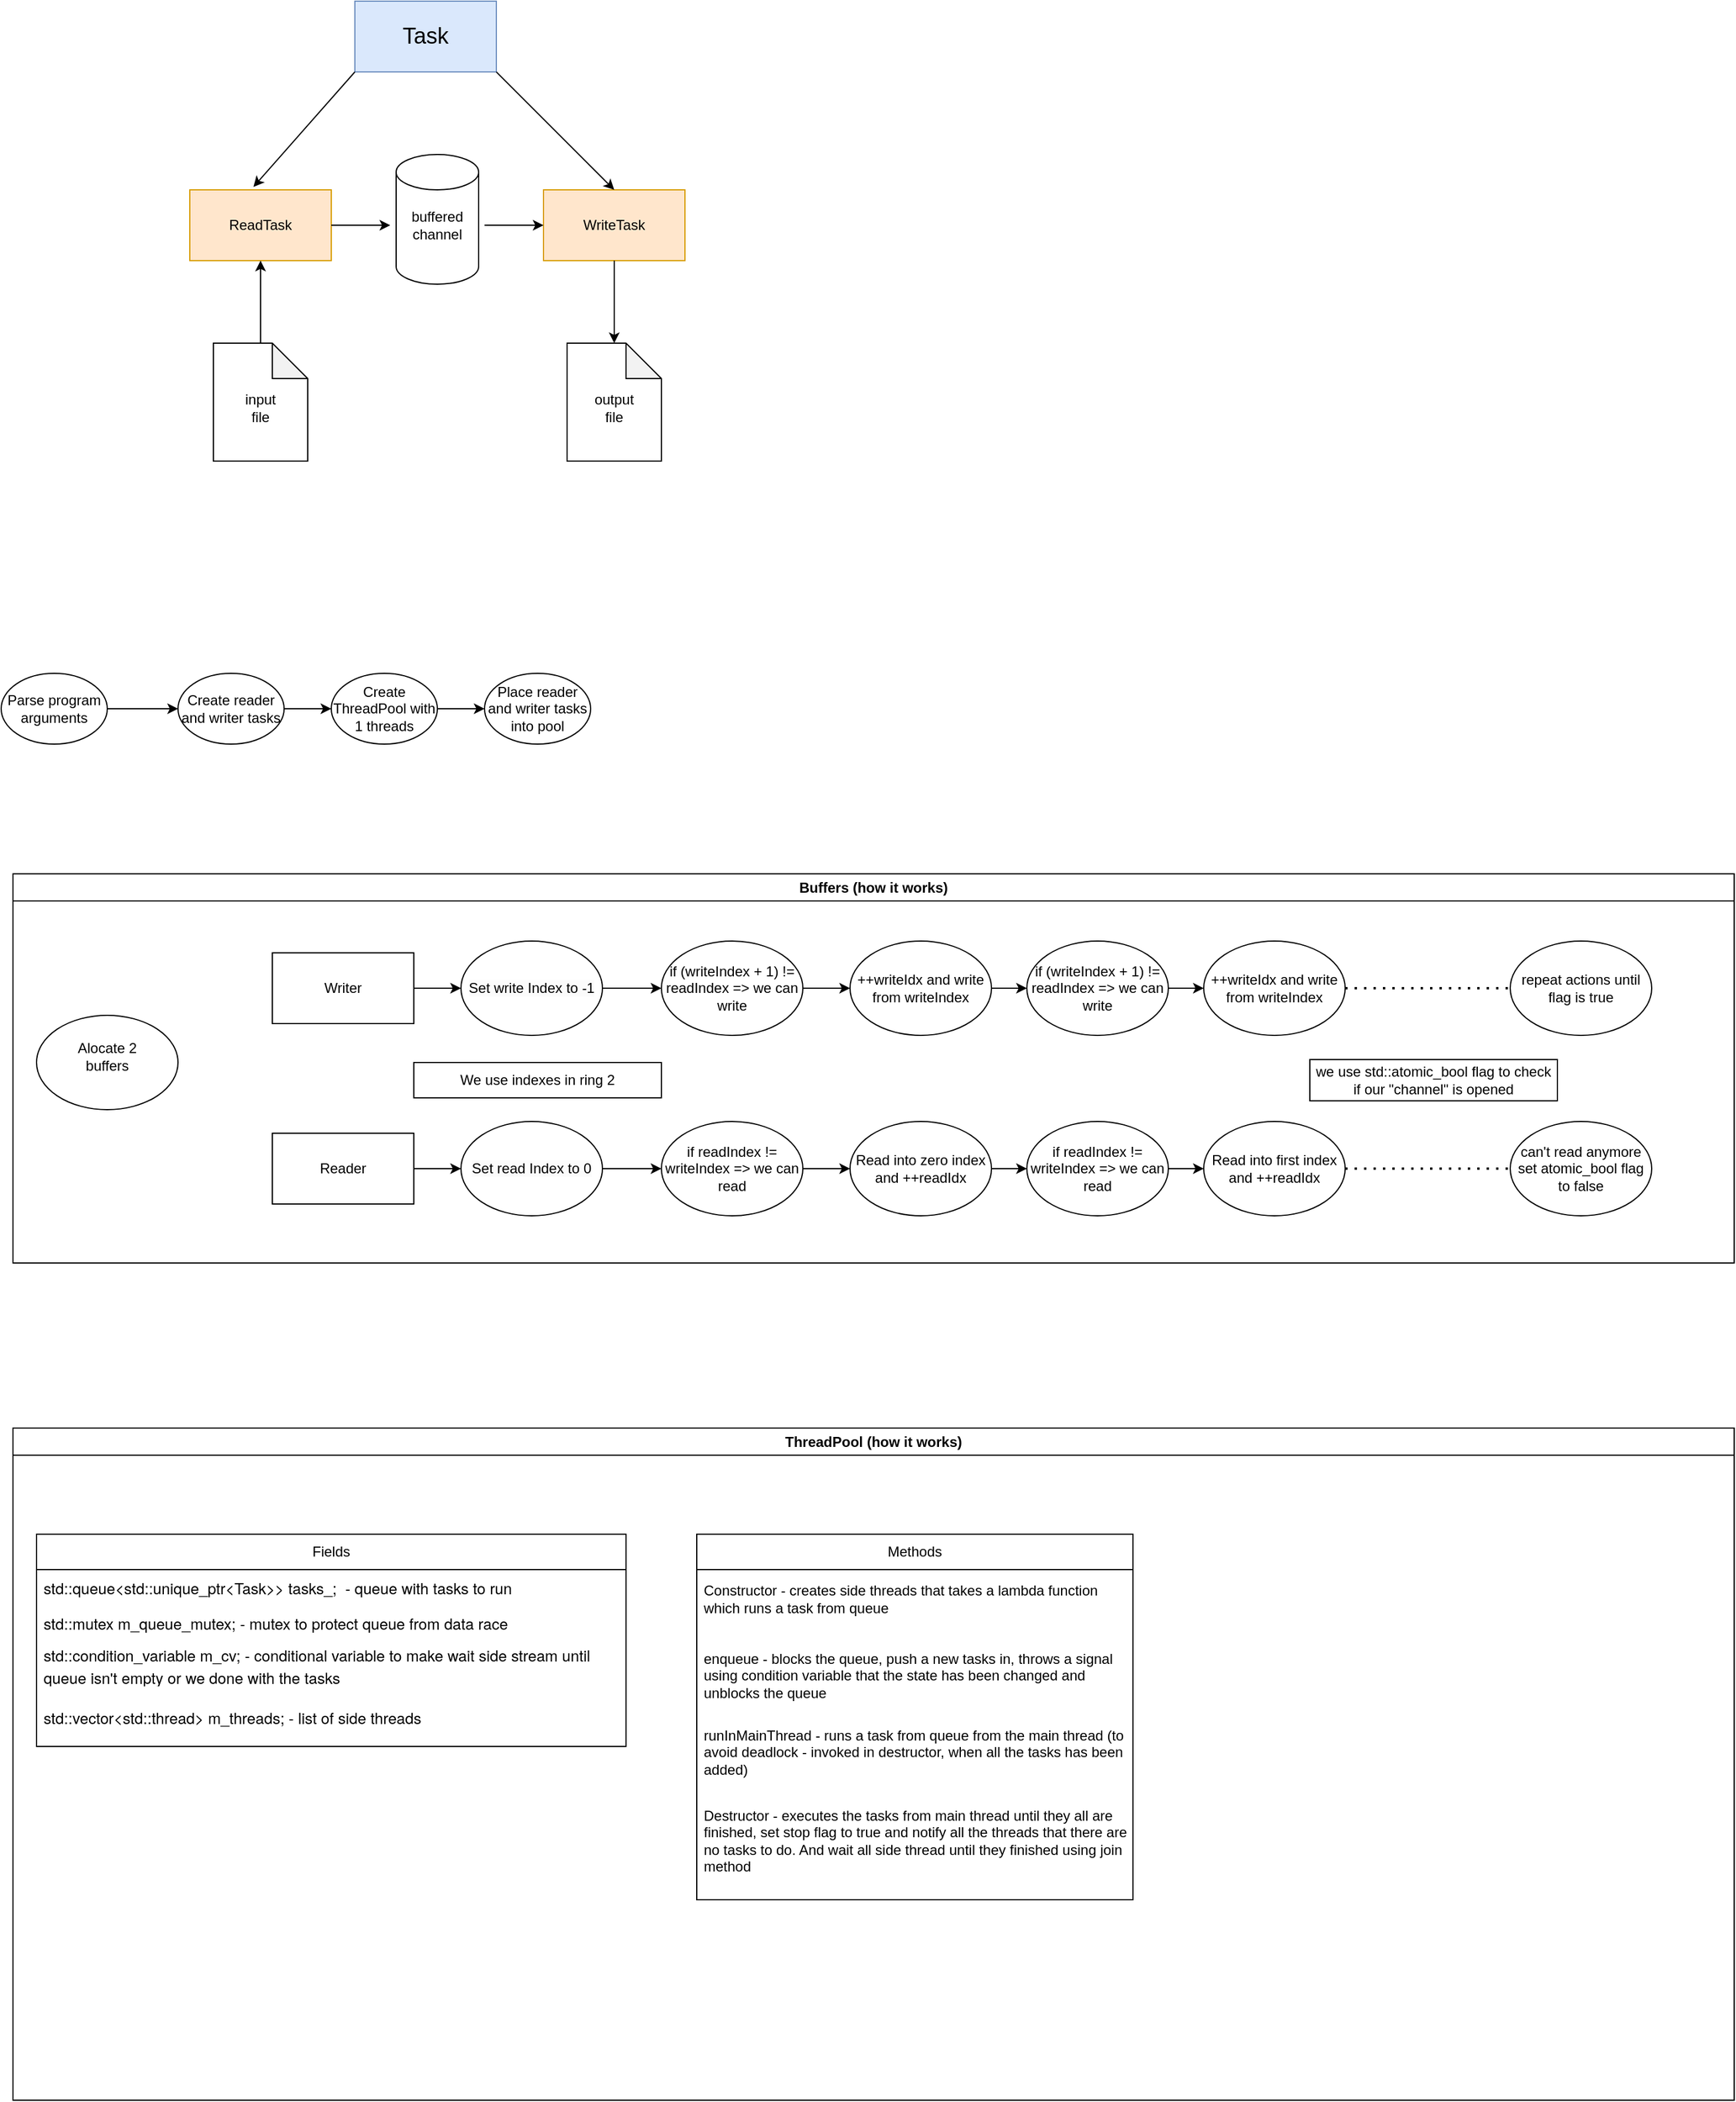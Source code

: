 <mxfile version="24.4.6" type="device">
  <diagram name="Страница — 1" id="SkSNhRLOka-fjrrQesQd">
    <mxGraphModel dx="1242" dy="820" grid="1" gridSize="10" guides="1" tooltips="1" connect="1" arrows="1" fold="1" page="1" pageScale="1" pageWidth="850" pageHeight="1100" math="0" shadow="0">
      <root>
        <mxCell id="0" />
        <mxCell id="1" parent="0" />
        <mxCell id="EEU7oIaIutK6_dGdKTLs-1" value="" style="rounded=0;whiteSpace=wrap;html=1;fillColor=#dae8fc;strokeColor=#6c8ebf;" parent="1" vertex="1">
          <mxGeometry x="320" y="240" width="120" height="60" as="geometry" />
        </mxCell>
        <mxCell id="EEU7oIaIutK6_dGdKTLs-2" value="&lt;font style=&quot;font-size: 19px;&quot;&gt;Task&lt;/font&gt;" style="text;html=1;align=center;verticalAlign=middle;whiteSpace=wrap;rounded=0;" parent="1" vertex="1">
          <mxGeometry x="350" y="255" width="60" height="30" as="geometry" />
        </mxCell>
        <mxCell id="EEU7oIaIutK6_dGdKTLs-3" value="" style="rounded=0;whiteSpace=wrap;html=1;fillColor=#ffe6cc;strokeColor=#d79b00;" parent="1" vertex="1">
          <mxGeometry x="180" y="400" width="120" height="60" as="geometry" />
        </mxCell>
        <mxCell id="EEU7oIaIutK6_dGdKTLs-4" value="" style="rounded=0;whiteSpace=wrap;html=1;fillColor=#ffe6cc;strokeColor=#d79b00;" parent="1" vertex="1">
          <mxGeometry x="480" y="400" width="120" height="60" as="geometry" />
        </mxCell>
        <mxCell id="EEU7oIaIutK6_dGdKTLs-5" value="" style="endArrow=classic;html=1;rounded=0;exitX=0;exitY=1;exitDx=0;exitDy=0;entryX=0.45;entryY=-0.042;entryDx=0;entryDy=0;entryPerimeter=0;" parent="1" source="EEU7oIaIutK6_dGdKTLs-1" target="EEU7oIaIutK6_dGdKTLs-3" edge="1">
          <mxGeometry width="50" height="50" relative="1" as="geometry">
            <mxPoint x="400" y="380" as="sourcePoint" />
            <mxPoint x="450" y="330" as="targetPoint" />
          </mxGeometry>
        </mxCell>
        <mxCell id="EEU7oIaIutK6_dGdKTLs-6" value="" style="endArrow=classic;html=1;rounded=0;exitX=1;exitY=1;exitDx=0;exitDy=0;entryX=0.5;entryY=0;entryDx=0;entryDy=0;" parent="1" source="EEU7oIaIutK6_dGdKTLs-1" target="EEU7oIaIutK6_dGdKTLs-4" edge="1">
          <mxGeometry width="50" height="50" relative="1" as="geometry">
            <mxPoint x="400" y="380" as="sourcePoint" />
            <mxPoint x="450" y="330" as="targetPoint" />
          </mxGeometry>
        </mxCell>
        <mxCell id="EEU7oIaIutK6_dGdKTLs-7" value="ReadTask" style="text;html=1;align=center;verticalAlign=middle;whiteSpace=wrap;rounded=0;" parent="1" vertex="1">
          <mxGeometry x="210" y="415" width="60" height="30" as="geometry" />
        </mxCell>
        <mxCell id="EEU7oIaIutK6_dGdKTLs-8" value="WriteTask" style="text;html=1;align=center;verticalAlign=middle;whiteSpace=wrap;rounded=0;" parent="1" vertex="1">
          <mxGeometry x="510" y="415" width="60" height="30" as="geometry" />
        </mxCell>
        <mxCell id="EEU7oIaIutK6_dGdKTLs-9" value="" style="shape=cylinder3;whiteSpace=wrap;html=1;boundedLbl=1;backgroundOutline=1;size=15;" parent="1" vertex="1">
          <mxGeometry x="355" y="370" width="70" height="110" as="geometry" />
        </mxCell>
        <mxCell id="EEU7oIaIutK6_dGdKTLs-11" value="buffered&lt;br&gt;channel" style="text;html=1;align=center;verticalAlign=middle;whiteSpace=wrap;rounded=0;" parent="1" vertex="1">
          <mxGeometry x="360" y="415" width="60" height="30" as="geometry" />
        </mxCell>
        <mxCell id="EEU7oIaIutK6_dGdKTLs-12" value="" style="endArrow=classic;html=1;rounded=0;exitX=1;exitY=0.5;exitDx=0;exitDy=0;" parent="1" source="EEU7oIaIutK6_dGdKTLs-3" edge="1">
          <mxGeometry width="50" height="50" relative="1" as="geometry">
            <mxPoint x="400" y="380" as="sourcePoint" />
            <mxPoint x="350" y="430" as="targetPoint" />
          </mxGeometry>
        </mxCell>
        <mxCell id="EEU7oIaIutK6_dGdKTLs-13" value="" style="endArrow=classic;html=1;rounded=0;entryX=0;entryY=0.5;entryDx=0;entryDy=0;" parent="1" target="EEU7oIaIutK6_dGdKTLs-4" edge="1">
          <mxGeometry width="50" height="50" relative="1" as="geometry">
            <mxPoint x="430" y="430" as="sourcePoint" />
            <mxPoint x="450" y="330" as="targetPoint" />
          </mxGeometry>
        </mxCell>
        <mxCell id="EEU7oIaIutK6_dGdKTLs-16" value="" style="shape=note;whiteSpace=wrap;html=1;backgroundOutline=1;darkOpacity=0.05;" parent="1" vertex="1">
          <mxGeometry x="200" y="530" width="80" height="100" as="geometry" />
        </mxCell>
        <mxCell id="EEU7oIaIutK6_dGdKTLs-17" value="" style="shape=note;whiteSpace=wrap;html=1;backgroundOutline=1;darkOpacity=0.05;" parent="1" vertex="1">
          <mxGeometry x="500" y="530" width="80" height="100" as="geometry" />
        </mxCell>
        <mxCell id="EEU7oIaIutK6_dGdKTLs-18" value="input&lt;br&gt;file" style="text;html=1;align=center;verticalAlign=middle;whiteSpace=wrap;rounded=0;" parent="1" vertex="1">
          <mxGeometry x="210" y="570" width="60" height="30" as="geometry" />
        </mxCell>
        <mxCell id="EEU7oIaIutK6_dGdKTLs-19" value="output&lt;br&gt;file" style="text;html=1;align=center;verticalAlign=middle;whiteSpace=wrap;rounded=0;" parent="1" vertex="1">
          <mxGeometry x="510" y="570" width="60" height="30" as="geometry" />
        </mxCell>
        <mxCell id="EEU7oIaIutK6_dGdKTLs-20" value="" style="endArrow=classic;html=1;rounded=0;exitX=0.5;exitY=0;exitDx=0;exitDy=0;exitPerimeter=0;entryX=0.5;entryY=1;entryDx=0;entryDy=0;" parent="1" source="EEU7oIaIutK6_dGdKTLs-16" target="EEU7oIaIutK6_dGdKTLs-3" edge="1">
          <mxGeometry width="50" height="50" relative="1" as="geometry">
            <mxPoint x="400" y="380" as="sourcePoint" />
            <mxPoint x="450" y="330" as="targetPoint" />
          </mxGeometry>
        </mxCell>
        <mxCell id="EEU7oIaIutK6_dGdKTLs-21" value="" style="endArrow=classic;html=1;rounded=0;exitX=0.5;exitY=1;exitDx=0;exitDy=0;entryX=0.5;entryY=0;entryDx=0;entryDy=0;entryPerimeter=0;" parent="1" source="EEU7oIaIutK6_dGdKTLs-4" target="EEU7oIaIutK6_dGdKTLs-17" edge="1">
          <mxGeometry width="50" height="50" relative="1" as="geometry">
            <mxPoint x="400" y="380" as="sourcePoint" />
            <mxPoint x="450" y="330" as="targetPoint" />
          </mxGeometry>
        </mxCell>
        <mxCell id="EEU7oIaIutK6_dGdKTLs-29" value="Parse program arguments" style="ellipse;whiteSpace=wrap;html=1;" parent="1" vertex="1">
          <mxGeometry x="20" y="810" width="90" height="60" as="geometry" />
        </mxCell>
        <mxCell id="EEU7oIaIutK6_dGdKTLs-30" value="" style="endArrow=classic;html=1;rounded=0;exitX=1;exitY=0.5;exitDx=0;exitDy=0;" parent="1" source="EEU7oIaIutK6_dGdKTLs-29" edge="1">
          <mxGeometry width="50" height="50" relative="1" as="geometry">
            <mxPoint x="430" y="700" as="sourcePoint" />
            <mxPoint x="170" y="840" as="targetPoint" />
          </mxGeometry>
        </mxCell>
        <mxCell id="EEU7oIaIutK6_dGdKTLs-31" value="Create reader and writer tasks" style="ellipse;whiteSpace=wrap;html=1;" parent="1" vertex="1">
          <mxGeometry x="170" y="810" width="90" height="60" as="geometry" />
        </mxCell>
        <mxCell id="EEU7oIaIutK6_dGdKTLs-32" value="Create ThreadPool with 1 threads" style="ellipse;whiteSpace=wrap;html=1;" parent="1" vertex="1">
          <mxGeometry x="300" y="810" width="90" height="60" as="geometry" />
        </mxCell>
        <mxCell id="EEU7oIaIutK6_dGdKTLs-33" value="" style="endArrow=classic;html=1;rounded=0;exitX=1;exitY=0.5;exitDx=0;exitDy=0;entryX=0;entryY=0.5;entryDx=0;entryDy=0;" parent="1" source="EEU7oIaIutK6_dGdKTLs-31" target="EEU7oIaIutK6_dGdKTLs-32" edge="1">
          <mxGeometry width="50" height="50" relative="1" as="geometry">
            <mxPoint x="430" y="700" as="sourcePoint" />
            <mxPoint x="480" y="650" as="targetPoint" />
          </mxGeometry>
        </mxCell>
        <mxCell id="EEU7oIaIutK6_dGdKTLs-35" value="Place reader and writer tasks into pool" style="ellipse;whiteSpace=wrap;html=1;" parent="1" vertex="1">
          <mxGeometry x="430" y="810" width="90" height="60" as="geometry" />
        </mxCell>
        <mxCell id="EEU7oIaIutK6_dGdKTLs-36" value="" style="endArrow=classic;html=1;rounded=0;exitX=1;exitY=0.5;exitDx=0;exitDy=0;entryX=0;entryY=0.5;entryDx=0;entryDy=0;" parent="1" source="EEU7oIaIutK6_dGdKTLs-32" target="EEU7oIaIutK6_dGdKTLs-35" edge="1">
          <mxGeometry width="50" height="50" relative="1" as="geometry">
            <mxPoint x="430" y="700" as="sourcePoint" />
            <mxPoint x="480" y="650" as="targetPoint" />
          </mxGeometry>
        </mxCell>
        <mxCell id="cOhIrpGmjhUG028zVPBy-2" value="Buffers (how it works)" style="swimlane;whiteSpace=wrap;html=1;" parent="1" vertex="1">
          <mxGeometry x="30" y="980" width="1460" height="330" as="geometry" />
        </mxCell>
        <mxCell id="cOhIrpGmjhUG028zVPBy-3" value="" style="ellipse;whiteSpace=wrap;html=1;" parent="cOhIrpGmjhUG028zVPBy-2" vertex="1">
          <mxGeometry x="20" y="120" width="120" height="80" as="geometry" />
        </mxCell>
        <mxCell id="cOhIrpGmjhUG028zVPBy-4" value="Alocate 2 buffers" style="text;html=1;align=center;verticalAlign=middle;whiteSpace=wrap;rounded=0;" parent="cOhIrpGmjhUG028zVPBy-2" vertex="1">
          <mxGeometry x="50" y="140" width="60" height="30" as="geometry" />
        </mxCell>
        <mxCell id="cOhIrpGmjhUG028zVPBy-6" value="Read into zero index and ++readIdx" style="ellipse;whiteSpace=wrap;html=1;" parent="cOhIrpGmjhUG028zVPBy-2" vertex="1">
          <mxGeometry x="710" y="210" width="120" height="80" as="geometry" />
        </mxCell>
        <mxCell id="cOhIrpGmjhUG028zVPBy-8" value="if (writeIndex + 1) != readIndex =&amp;gt; we can write" style="ellipse;whiteSpace=wrap;html=1;" parent="cOhIrpGmjhUG028zVPBy-2" vertex="1">
          <mxGeometry x="550" y="57" width="120" height="80" as="geometry" />
        </mxCell>
        <mxCell id="cOhIrpGmjhUG028zVPBy-11" value="Read into first index&lt;br&gt;and ++readIdx" style="ellipse;whiteSpace=wrap;html=1;" parent="cOhIrpGmjhUG028zVPBy-2" vertex="1">
          <mxGeometry x="1010" y="210" width="120" height="80" as="geometry" />
        </mxCell>
        <mxCell id="cOhIrpGmjhUG028zVPBy-16" value="Writer" style="rounded=0;whiteSpace=wrap;html=1;" parent="cOhIrpGmjhUG028zVPBy-2" vertex="1">
          <mxGeometry x="220" y="67" width="120" height="60" as="geometry" />
        </mxCell>
        <mxCell id="cOhIrpGmjhUG028zVPBy-17" value="Reader" style="rounded=0;whiteSpace=wrap;html=1;" parent="cOhIrpGmjhUG028zVPBy-2" vertex="1">
          <mxGeometry x="220" y="220" width="120" height="60" as="geometry" />
        </mxCell>
        <mxCell id="cOhIrpGmjhUG028zVPBy-18" value="&lt;meta charset=&quot;utf-8&quot;&gt;&lt;span style=&quot;color: rgb(0, 0, 0); font-family: Helvetica; font-size: 12px; font-style: normal; font-variant-ligatures: normal; font-variant-caps: normal; font-weight: 400; letter-spacing: normal; orphans: 2; text-align: center; text-indent: 0px; text-transform: none; widows: 2; word-spacing: 0px; -webkit-text-stroke-width: 0px; white-space: normal; background-color: rgb(251, 251, 251); text-decoration-thickness: initial; text-decoration-style: initial; text-decoration-color: initial; display: inline !important; float: none;&quot;&gt;Set write Index to -1&lt;/span&gt;" style="ellipse;whiteSpace=wrap;html=1;" parent="cOhIrpGmjhUG028zVPBy-2" vertex="1">
          <mxGeometry x="380" y="57" width="120" height="80" as="geometry" />
        </mxCell>
        <mxCell id="cOhIrpGmjhUG028zVPBy-20" value="&lt;meta charset=&quot;utf-8&quot;&gt;&lt;span style=&quot;color: rgb(0, 0, 0); font-family: Helvetica; font-size: 12px; font-style: normal; font-variant-ligatures: normal; font-variant-caps: normal; font-weight: 400; letter-spacing: normal; orphans: 2; text-align: center; text-indent: 0px; text-transform: none; widows: 2; word-spacing: 0px; -webkit-text-stroke-width: 0px; white-space: normal; background-color: rgb(251, 251, 251); text-decoration-thickness: initial; text-decoration-style: initial; text-decoration-color: initial; display: inline !important; float: none;&quot;&gt;Set read Index to 0&lt;/span&gt;" style="ellipse;whiteSpace=wrap;html=1;" parent="cOhIrpGmjhUG028zVPBy-2" vertex="1">
          <mxGeometry x="380" y="210" width="120" height="80" as="geometry" />
        </mxCell>
        <mxCell id="cOhIrpGmjhUG028zVPBy-22" value="++writeIdx and write from writeIndex" style="ellipse;whiteSpace=wrap;html=1;" parent="cOhIrpGmjhUG028zVPBy-2" vertex="1">
          <mxGeometry x="710" y="57" width="120" height="80" as="geometry" />
        </mxCell>
        <mxCell id="cOhIrpGmjhUG028zVPBy-23" value="We use indexes in ring 2" style="rounded=0;whiteSpace=wrap;html=1;" parent="cOhIrpGmjhUG028zVPBy-2" vertex="1">
          <mxGeometry x="340" y="160" width="210" height="30" as="geometry" />
        </mxCell>
        <mxCell id="cOhIrpGmjhUG028zVPBy-24" value="if readIndex != writeIndex =&amp;gt; we can read" style="ellipse;whiteSpace=wrap;html=1;" parent="cOhIrpGmjhUG028zVPBy-2" vertex="1">
          <mxGeometry x="550" y="210" width="120" height="80" as="geometry" />
        </mxCell>
        <mxCell id="cOhIrpGmjhUG028zVPBy-25" value="if readIndex != writeIndex =&amp;gt; we can read" style="ellipse;whiteSpace=wrap;html=1;" parent="cOhIrpGmjhUG028zVPBy-2" vertex="1">
          <mxGeometry x="860" y="210" width="120" height="80" as="geometry" />
        </mxCell>
        <mxCell id="cOhIrpGmjhUG028zVPBy-26" value="if (writeIndex + 1) != readIndex =&amp;gt; we can write" style="ellipse;whiteSpace=wrap;html=1;" parent="cOhIrpGmjhUG028zVPBy-2" vertex="1">
          <mxGeometry x="860" y="57" width="120" height="80" as="geometry" />
        </mxCell>
        <mxCell id="cOhIrpGmjhUG028zVPBy-27" value="++writeIdx and write from writeIndex" style="ellipse;whiteSpace=wrap;html=1;" parent="cOhIrpGmjhUG028zVPBy-2" vertex="1">
          <mxGeometry x="1010" y="57" width="120" height="80" as="geometry" />
        </mxCell>
        <mxCell id="cOhIrpGmjhUG028zVPBy-29" value="can&#39;t read anymore&lt;div&gt;set atomic_bool flag to false&lt;/div&gt;" style="ellipse;whiteSpace=wrap;html=1;" parent="cOhIrpGmjhUG028zVPBy-2" vertex="1">
          <mxGeometry x="1270" y="210" width="120" height="80" as="geometry" />
        </mxCell>
        <mxCell id="cOhIrpGmjhUG028zVPBy-31" value="repeat actions until flag is true" style="ellipse;whiteSpace=wrap;html=1;" parent="cOhIrpGmjhUG028zVPBy-2" vertex="1">
          <mxGeometry x="1270" y="57" width="120" height="80" as="geometry" />
        </mxCell>
        <mxCell id="cOhIrpGmjhUG028zVPBy-30" value="" style="endArrow=none;dashed=1;html=1;dashPattern=1 3;strokeWidth=2;rounded=0;exitX=1;exitY=0.5;exitDx=0;exitDy=0;" parent="cOhIrpGmjhUG028zVPBy-2" source="cOhIrpGmjhUG028zVPBy-27" target="cOhIrpGmjhUG028zVPBy-31" edge="1">
          <mxGeometry width="50" height="50" relative="1" as="geometry">
            <mxPoint x="810" as="sourcePoint" />
            <mxPoint x="1250" y="100" as="targetPoint" />
          </mxGeometry>
        </mxCell>
        <mxCell id="cOhIrpGmjhUG028zVPBy-28" value="" style="endArrow=none;dashed=1;html=1;dashPattern=1 3;strokeWidth=2;rounded=0;exitX=1;exitY=0.5;exitDx=0;exitDy=0;entryX=0;entryY=0.5;entryDx=0;entryDy=0;" parent="cOhIrpGmjhUG028zVPBy-2" source="cOhIrpGmjhUG028zVPBy-11" target="cOhIrpGmjhUG028zVPBy-29" edge="1">
          <mxGeometry width="50" height="50" relative="1" as="geometry">
            <mxPoint x="810" as="sourcePoint" />
            <mxPoint x="1250" y="250" as="targetPoint" />
          </mxGeometry>
        </mxCell>
        <mxCell id="cOhIrpGmjhUG028zVPBy-33" value="we use std::atomic_bool flag to check if our &quot;channel&quot; is opened" style="rounded=0;whiteSpace=wrap;html=1;" parent="cOhIrpGmjhUG028zVPBy-2" vertex="1">
          <mxGeometry x="1100" y="157.5" width="210" height="35" as="geometry" />
        </mxCell>
        <mxCell id="7YjA_8oUVK1u_7pSFM_u-2" value="" style="endArrow=classic;html=1;rounded=0;exitX=1;exitY=0.5;exitDx=0;exitDy=0;" edge="1" parent="cOhIrpGmjhUG028zVPBy-2" source="cOhIrpGmjhUG028zVPBy-17" target="cOhIrpGmjhUG028zVPBy-20">
          <mxGeometry width="50" height="50" relative="1" as="geometry">
            <mxPoint x="490" y="440" as="sourcePoint" />
            <mxPoint x="540" y="390" as="targetPoint" />
          </mxGeometry>
        </mxCell>
        <mxCell id="7YjA_8oUVK1u_7pSFM_u-3" value="" style="endArrow=classic;html=1;rounded=0;exitX=1;exitY=0.5;exitDx=0;exitDy=0;entryX=0;entryY=0.5;entryDx=0;entryDy=0;" edge="1" parent="cOhIrpGmjhUG028zVPBy-2" source="cOhIrpGmjhUG028zVPBy-16" target="cOhIrpGmjhUG028zVPBy-18">
          <mxGeometry width="50" height="50" relative="1" as="geometry">
            <mxPoint x="490" y="440" as="sourcePoint" />
            <mxPoint x="540" y="390" as="targetPoint" />
          </mxGeometry>
        </mxCell>
        <mxCell id="7YjA_8oUVK1u_7pSFM_u-4" value="" style="endArrow=classic;html=1;rounded=0;exitX=1;exitY=0.5;exitDx=0;exitDy=0;entryX=0;entryY=0.5;entryDx=0;entryDy=0;" edge="1" parent="cOhIrpGmjhUG028zVPBy-2" source="cOhIrpGmjhUG028zVPBy-20" target="cOhIrpGmjhUG028zVPBy-24">
          <mxGeometry width="50" height="50" relative="1" as="geometry">
            <mxPoint x="490" y="440" as="sourcePoint" />
            <mxPoint x="540" y="390" as="targetPoint" />
          </mxGeometry>
        </mxCell>
        <mxCell id="7YjA_8oUVK1u_7pSFM_u-5" value="" style="endArrow=classic;html=1;rounded=0;exitX=1;exitY=0.5;exitDx=0;exitDy=0;entryX=0;entryY=0.5;entryDx=0;entryDy=0;" edge="1" parent="cOhIrpGmjhUG028zVPBy-2" source="cOhIrpGmjhUG028zVPBy-18" target="cOhIrpGmjhUG028zVPBy-8">
          <mxGeometry width="50" height="50" relative="1" as="geometry">
            <mxPoint x="490" y="440" as="sourcePoint" />
            <mxPoint x="540" y="390" as="targetPoint" />
          </mxGeometry>
        </mxCell>
        <mxCell id="7YjA_8oUVK1u_7pSFM_u-6" value="" style="endArrow=classic;html=1;rounded=0;exitX=1;exitY=0.5;exitDx=0;exitDy=0;entryX=0;entryY=0.5;entryDx=0;entryDy=0;" edge="1" parent="cOhIrpGmjhUG028zVPBy-2" source="cOhIrpGmjhUG028zVPBy-24" target="cOhIrpGmjhUG028zVPBy-6">
          <mxGeometry width="50" height="50" relative="1" as="geometry">
            <mxPoint x="490" y="440" as="sourcePoint" />
            <mxPoint x="540" y="390" as="targetPoint" />
          </mxGeometry>
        </mxCell>
        <mxCell id="7YjA_8oUVK1u_7pSFM_u-7" value="" style="endArrow=classic;html=1;rounded=0;exitX=1;exitY=0.5;exitDx=0;exitDy=0;entryX=0;entryY=0.5;entryDx=0;entryDy=0;" edge="1" parent="cOhIrpGmjhUG028zVPBy-2" source="cOhIrpGmjhUG028zVPBy-8" target="cOhIrpGmjhUG028zVPBy-22">
          <mxGeometry width="50" height="50" relative="1" as="geometry">
            <mxPoint x="490" y="440" as="sourcePoint" />
            <mxPoint x="540" y="390" as="targetPoint" />
          </mxGeometry>
        </mxCell>
        <mxCell id="7YjA_8oUVK1u_7pSFM_u-8" value="" style="endArrow=classic;html=1;rounded=0;exitX=1;exitY=0.5;exitDx=0;exitDy=0;entryX=0;entryY=0.5;entryDx=0;entryDy=0;" edge="1" parent="cOhIrpGmjhUG028zVPBy-2" source="cOhIrpGmjhUG028zVPBy-6" target="cOhIrpGmjhUG028zVPBy-25">
          <mxGeometry width="50" height="50" relative="1" as="geometry">
            <mxPoint x="490" y="440" as="sourcePoint" />
            <mxPoint x="540" y="390" as="targetPoint" />
          </mxGeometry>
        </mxCell>
        <mxCell id="7YjA_8oUVK1u_7pSFM_u-9" value="" style="endArrow=classic;html=1;rounded=0;exitX=1;exitY=0.5;exitDx=0;exitDy=0;entryX=0;entryY=0.5;entryDx=0;entryDy=0;" edge="1" parent="cOhIrpGmjhUG028zVPBy-2" source="cOhIrpGmjhUG028zVPBy-25" target="cOhIrpGmjhUG028zVPBy-11">
          <mxGeometry width="50" height="50" relative="1" as="geometry">
            <mxPoint x="490" y="440" as="sourcePoint" />
            <mxPoint x="540" y="390" as="targetPoint" />
          </mxGeometry>
        </mxCell>
        <mxCell id="7YjA_8oUVK1u_7pSFM_u-10" value="" style="endArrow=classic;html=1;rounded=0;exitX=1;exitY=0.5;exitDx=0;exitDy=0;entryX=0;entryY=0.5;entryDx=0;entryDy=0;" edge="1" parent="cOhIrpGmjhUG028zVPBy-2" source="cOhIrpGmjhUG028zVPBy-22" target="cOhIrpGmjhUG028zVPBy-26">
          <mxGeometry width="50" height="50" relative="1" as="geometry">
            <mxPoint x="490" y="440" as="sourcePoint" />
            <mxPoint x="540" y="390" as="targetPoint" />
          </mxGeometry>
        </mxCell>
        <mxCell id="7YjA_8oUVK1u_7pSFM_u-11" value="" style="endArrow=classic;html=1;rounded=0;exitX=1;exitY=0.5;exitDx=0;exitDy=0;entryX=0;entryY=0.5;entryDx=0;entryDy=0;" edge="1" parent="cOhIrpGmjhUG028zVPBy-2" source="cOhIrpGmjhUG028zVPBy-26" target="cOhIrpGmjhUG028zVPBy-27">
          <mxGeometry width="50" height="50" relative="1" as="geometry">
            <mxPoint x="990" y="110" as="sourcePoint" />
            <mxPoint x="540" y="390" as="targetPoint" />
          </mxGeometry>
        </mxCell>
        <mxCell id="7YjA_8oUVK1u_7pSFM_u-1" value="ThreadPool (how it works)" style="swimlane;whiteSpace=wrap;html=1;" vertex="1" parent="1">
          <mxGeometry x="30" y="1450" width="1460" height="570" as="geometry" />
        </mxCell>
        <mxCell id="7YjA_8oUVK1u_7pSFM_u-14" value="Fields" style="swimlane;fontStyle=0;childLayout=stackLayout;horizontal=1;startSize=30;horizontalStack=0;resizeParent=1;resizeParentMax=0;resizeLast=0;collapsible=1;marginBottom=0;whiteSpace=wrap;html=1;" vertex="1" parent="7YjA_8oUVK1u_7pSFM_u-1">
          <mxGeometry x="20" y="90" width="500" height="180" as="geometry">
            <mxRectangle x="40" y="90" width="70" height="30" as="alternateBounds" />
          </mxGeometry>
        </mxCell>
        <mxCell id="7YjA_8oUVK1u_7pSFM_u-15" value="&lt;p style=&quot;margin: 0px; font-variant-numeric: normal; font-variant-east-asian: normal; font-variant-alternates: normal; font-kerning: auto; font-optical-sizing: auto; font-feature-settings: normal; font-variation-settings: normal; font-variant-position: normal; font-stretch: normal; font-size: 13px; line-height: normal; font-family: &amp;quot;Helvetica Neue&amp;quot;;&quot; class=&quot;p1&quot;&gt;std::queue&amp;lt;std::unique_ptr&amp;lt;Task&amp;gt;&amp;gt; tasks_;&amp;nbsp; - queue with tasks to run&lt;/p&gt;" style="text;strokeColor=none;fillColor=none;align=left;verticalAlign=middle;spacingLeft=4;spacingRight=4;overflow=hidden;points=[[0,0.5],[1,0.5]];portConstraint=eastwest;rotatable=0;whiteSpace=wrap;html=1;" vertex="1" parent="7YjA_8oUVK1u_7pSFM_u-14">
          <mxGeometry y="30" width="500" height="30" as="geometry" />
        </mxCell>
        <mxCell id="7YjA_8oUVK1u_7pSFM_u-16" value="&lt;p style=&quot;margin: 0px; font-variant-numeric: normal; font-variant-east-asian: normal; font-variant-alternates: normal; font-kerning: auto; font-optical-sizing: auto; font-feature-settings: normal; font-variation-settings: normal; font-variant-position: normal; font-stretch: normal; font-size: 13px; line-height: normal; font-family: &amp;quot;Helvetica Neue&amp;quot;;&quot; class=&quot;p1&quot;&gt;std::mutex m_queue_mutex; - mutex to protect queue from data race&lt;/p&gt;" style="text;strokeColor=none;fillColor=none;align=left;verticalAlign=middle;spacingLeft=4;spacingRight=4;overflow=hidden;points=[[0,0.5],[1,0.5]];portConstraint=eastwest;rotatable=0;whiteSpace=wrap;html=1;" vertex="1" parent="7YjA_8oUVK1u_7pSFM_u-14">
          <mxGeometry y="60" width="500" height="30" as="geometry" />
        </mxCell>
        <mxCell id="7YjA_8oUVK1u_7pSFM_u-17" value="&lt;p style=&quot;margin: 0px; font-variant-numeric: normal; font-variant-east-asian: normal; font-variant-alternates: normal; font-kerning: auto; font-optical-sizing: auto; font-feature-settings: normal; font-variation-settings: normal; font-variant-position: normal; font-stretch: normal; font-size: 13px; line-height: normal; font-family: &amp;quot;Helvetica Neue&amp;quot;;&quot; class=&quot;p1&quot;&gt;std::condition_variable m_cv; - conditional variable to make wait side stream until queue isn&#39;t empty or we done with the tasks&lt;/p&gt;" style="text;strokeColor=none;fillColor=none;align=left;verticalAlign=middle;spacingLeft=4;spacingRight=4;overflow=hidden;points=[[0,0.5],[1,0.5]];portConstraint=eastwest;rotatable=0;whiteSpace=wrap;html=1;" vertex="1" parent="7YjA_8oUVK1u_7pSFM_u-14">
          <mxGeometry y="90" width="500" height="40" as="geometry" />
        </mxCell>
        <mxCell id="7YjA_8oUVK1u_7pSFM_u-24" value="&lt;p style=&quot;margin: 0px; font-variant-numeric: normal; font-variant-east-asian: normal; font-variant-alternates: normal; font-kerning: auto; font-optical-sizing: auto; font-feature-settings: normal; font-variation-settings: normal; font-variant-position: normal; font-stretch: normal; font-size: 13px; line-height: normal; font-family: &amp;quot;Helvetica Neue&amp;quot;;&quot; class=&quot;p1&quot;&gt;&lt;span style=&quot;background-color: initial;&quot;&gt;std::vector&amp;lt;std::thread&amp;gt; m_threads;&lt;/span&gt;&amp;nbsp;- list of side threads&lt;/p&gt;" style="text;strokeColor=none;fillColor=none;align=left;verticalAlign=middle;spacingLeft=4;spacingRight=4;overflow=hidden;points=[[0,0.5],[1,0.5]];portConstraint=eastwest;rotatable=0;whiteSpace=wrap;html=1;" vertex="1" parent="7YjA_8oUVK1u_7pSFM_u-14">
          <mxGeometry y="130" width="500" height="50" as="geometry" />
        </mxCell>
        <mxCell id="7YjA_8oUVK1u_7pSFM_u-28" value="Methods" style="swimlane;fontStyle=0;childLayout=stackLayout;horizontal=1;startSize=30;horizontalStack=0;resizeParent=1;resizeParentMax=0;resizeLast=0;collapsible=1;marginBottom=0;whiteSpace=wrap;html=1;" vertex="1" parent="7YjA_8oUVK1u_7pSFM_u-1">
          <mxGeometry x="580" y="90" width="370" height="310" as="geometry" />
        </mxCell>
        <mxCell id="7YjA_8oUVK1u_7pSFM_u-29" value="&lt;div&gt;Constructor - creates side threads that takes a lambda function which runs a task from queue&lt;/div&gt;" style="text;strokeColor=none;fillColor=none;align=left;verticalAlign=middle;spacingLeft=4;spacingRight=4;overflow=hidden;points=[[0,0.5],[1,0.5]];portConstraint=eastwest;rotatable=0;whiteSpace=wrap;html=1;" vertex="1" parent="7YjA_8oUVK1u_7pSFM_u-28">
          <mxGeometry y="30" width="370" height="50" as="geometry" />
        </mxCell>
        <mxCell id="7YjA_8oUVK1u_7pSFM_u-30" value="enqueue - blocks the queue, push a new tasks in, throws a signal using condition variable that the state has been changed and unblocks the queue" style="text;strokeColor=none;fillColor=none;align=left;verticalAlign=middle;spacingLeft=4;spacingRight=4;overflow=hidden;points=[[0,0.5],[1,0.5]];portConstraint=eastwest;rotatable=0;whiteSpace=wrap;html=1;" vertex="1" parent="7YjA_8oUVK1u_7pSFM_u-28">
          <mxGeometry y="80" width="370" height="80" as="geometry" />
        </mxCell>
        <mxCell id="7YjA_8oUVK1u_7pSFM_u-31" value="runInMainThread - runs a task from queue from the main thread (to avoid deadlock - invoked in destructor, when all the tasks has been added)" style="text;strokeColor=none;fillColor=none;align=left;verticalAlign=middle;spacingLeft=4;spacingRight=4;overflow=hidden;points=[[0,0.5],[1,0.5]];portConstraint=eastwest;rotatable=0;whiteSpace=wrap;html=1;" vertex="1" parent="7YjA_8oUVK1u_7pSFM_u-28">
          <mxGeometry y="160" width="370" height="50" as="geometry" />
        </mxCell>
        <mxCell id="7YjA_8oUVK1u_7pSFM_u-33" value="Destructor - executes the tasks from main thread until they all are finished, set stop flag to true and notify all the threads that there are no tasks to do. And wait all side thread until they finished using join method" style="text;strokeColor=none;fillColor=none;align=left;verticalAlign=middle;spacingLeft=4;spacingRight=4;overflow=hidden;points=[[0,0.5],[1,0.5]];portConstraint=eastwest;rotatable=0;whiteSpace=wrap;html=1;" vertex="1" parent="7YjA_8oUVK1u_7pSFM_u-28">
          <mxGeometry y="210" width="370" height="100" as="geometry" />
        </mxCell>
      </root>
    </mxGraphModel>
  </diagram>
</mxfile>
